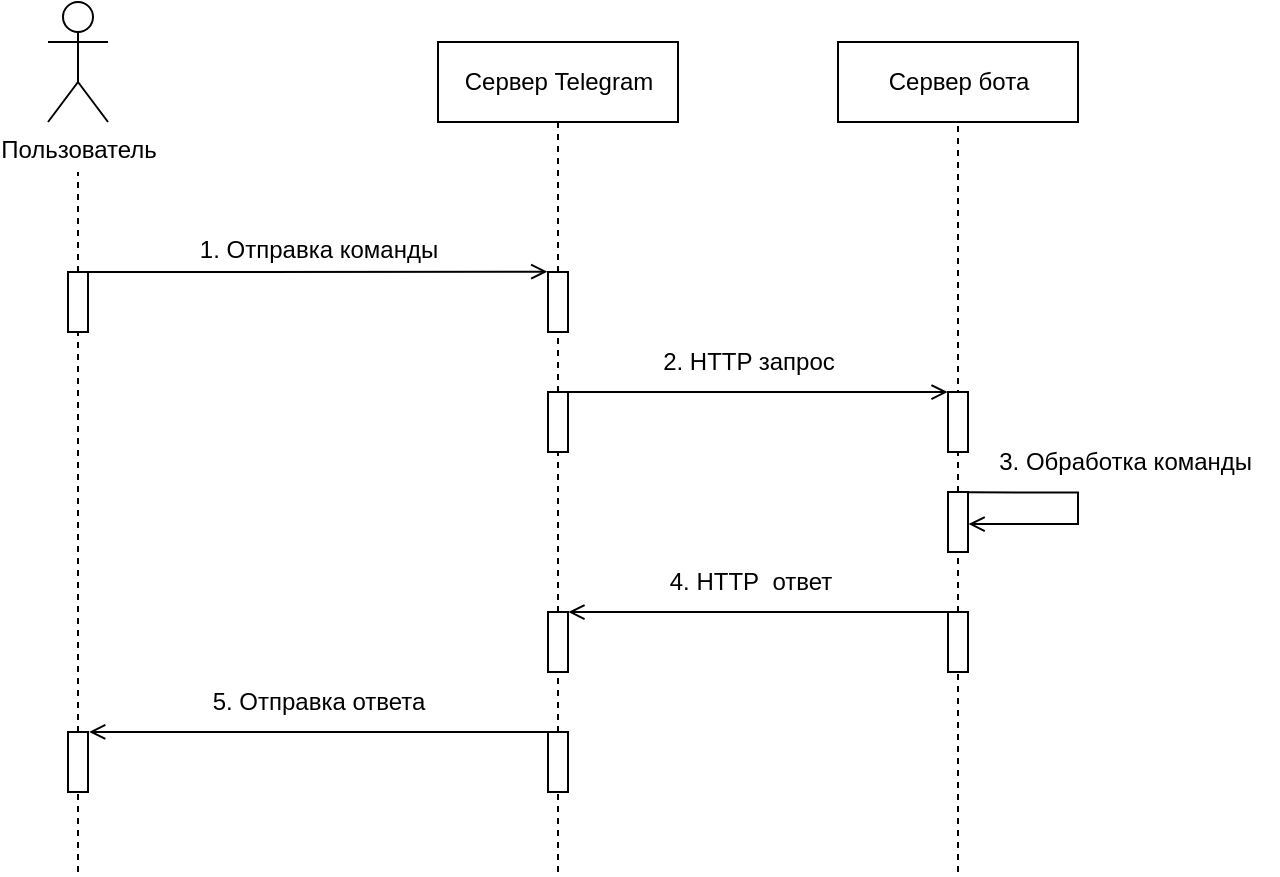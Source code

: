 <mxfile version="20.7.4" type="google" pages="4"><diagram id="fbTnw98pr3oddguCLYRg" name="Страница 2"><mxGraphModel grid="0" page="1" gridSize="10" guides="1" tooltips="1" connect="1" arrows="1" fold="1" pageScale="1" pageWidth="827" pageHeight="1169" math="0" shadow="0"><root><mxCell id="0"/><mxCell id="1" parent="0"/><mxCell id="q10ZPj6vbJEKrv7ggb6T-9" value="Пользователь" style="shape=umlActor;verticalLabelPosition=bottom;verticalAlign=top;html=1;outlineConnect=0;fontSize=12;" vertex="1" parent="1"><mxGeometry x="105" y="525" width="30" height="60" as="geometry"/></mxCell><mxCell id="q10ZPj6vbJEKrv7ggb6T-10" value="" style="endArrow=none;dashed=1;html=1;rounded=0;startArrow=none;" edge="1" parent="1" source="q10ZPj6vbJEKrv7ggb6T-16"><mxGeometry width="50" height="50" relative="1" as="geometry"><mxPoint x="120" y="840" as="sourcePoint"/><mxPoint x="120" y="610" as="targetPoint"/></mxGeometry></mxCell><mxCell id="q10ZPj6vbJEKrv7ggb6T-11" value="Сервер Telegram" style="html=1;fontSize=12;" vertex="1" parent="1"><mxGeometry x="300" y="545" width="120" height="40" as="geometry"/></mxCell><mxCell id="q10ZPj6vbJEKrv7ggb6T-12" value="" style="endArrow=none;dashed=1;html=1;rounded=0;entryX=0.5;entryY=1;entryDx=0;entryDy=0;startArrow=none;" edge="1" parent="1" source="q10ZPj6vbJEKrv7ggb6T-18" target="q10ZPj6vbJEKrv7ggb6T-11"><mxGeometry width="50" height="50" relative="1" as="geometry"><mxPoint x="360" y="840" as="sourcePoint"/><mxPoint x="375" y="600" as="targetPoint"/></mxGeometry></mxCell><mxCell id="q10ZPj6vbJEKrv7ggb6T-13" value="Сервер бота" style="html=1;fontSize=12;" vertex="1" parent="1"><mxGeometry x="500" y="545" width="120" height="40" as="geometry"/></mxCell><mxCell id="q10ZPj6vbJEKrv7ggb6T-14" value="" style="endArrow=none;dashed=1;html=1;rounded=0;entryX=0.5;entryY=1;entryDx=0;entryDy=0;startArrow=none;" edge="1" parent="1" source="q10ZPj6vbJEKrv7ggb6T-29" target="q10ZPj6vbJEKrv7ggb6T-13"><mxGeometry width="50" height="50" relative="1" as="geometry"><mxPoint x="560" y="840" as="sourcePoint"/><mxPoint x="574.58" y="600" as="targetPoint"/></mxGeometry></mxCell><mxCell id="q10ZPj6vbJEKrv7ggb6T-16" value="" style="html=1;points=[];perimeter=orthogonalPerimeter;fontSize=12;" vertex="1" parent="1"><mxGeometry x="115" y="660" width="10" height="30" as="geometry"/></mxCell><mxCell id="q10ZPj6vbJEKrv7ggb6T-17" value="" style="endArrow=none;dashed=1;html=1;rounded=0;startArrow=none;" edge="1" parent="1" source="q10ZPj6vbJEKrv7ggb6T-41" target="q10ZPj6vbJEKrv7ggb6T-16"><mxGeometry width="50" height="50" relative="1" as="geometry"><mxPoint x="120" y="960" as="sourcePoint"/><mxPoint x="120" y="610" as="targetPoint"/></mxGeometry></mxCell><mxCell id="q10ZPj6vbJEKrv7ggb6T-18" value="" style="html=1;points=[];perimeter=orthogonalPerimeter;fontSize=12;" vertex="1" parent="1"><mxGeometry x="355" y="660" width="10" height="30" as="geometry"/></mxCell><mxCell id="q10ZPj6vbJEKrv7ggb6T-19" value="" style="endArrow=none;dashed=1;html=1;rounded=0;entryX=0.5;entryY=1;entryDx=0;entryDy=0;startArrow=none;" edge="1" parent="1" source="q10ZPj6vbJEKrv7ggb6T-23" target="q10ZPj6vbJEKrv7ggb6T-18"><mxGeometry width="50" height="50" relative="1" as="geometry"><mxPoint x="360" y="840" as="sourcePoint"/><mxPoint x="360" y="585" as="targetPoint"/></mxGeometry></mxCell><mxCell id="q10ZPj6vbJEKrv7ggb6T-20" value="" style="endArrow=open;html=1;rounded=0;fontSize=12;entryX=-0.034;entryY=-0.005;entryDx=0;entryDy=0;entryPerimeter=0;exitX=0.988;exitY=0;exitDx=0;exitDy=0;exitPerimeter=0;endFill=0;" edge="1" parent="1" source="q10ZPj6vbJEKrv7ggb6T-16" target="q10ZPj6vbJEKrv7ggb6T-18"><mxGeometry width="50" height="50" relative="1" as="geometry"><mxPoint x="130" y="664" as="sourcePoint"/><mxPoint x="300" y="704" as="targetPoint"/></mxGeometry></mxCell><mxCell id="q10ZPj6vbJEKrv7ggb6T-21" value="1. Отправка команды" style="text;html=1;align=center;verticalAlign=middle;resizable=0;points=[];autosize=1;strokeColor=none;fillColor=none;fontSize=12;" vertex="1" parent="1"><mxGeometry x="170" y="634" width="140" height="30" as="geometry"/></mxCell><mxCell id="q10ZPj6vbJEKrv7ggb6T-22" value="" style="endArrow=open;html=1;rounded=0;fontSize=12;entryX=-0.018;entryY=0.001;entryDx=0;entryDy=0;entryPerimeter=0;endFill=0;" edge="1" parent="1" source="q10ZPj6vbJEKrv7ggb6T-23" target="q10ZPj6vbJEKrv7ggb6T-27"><mxGeometry width="50" height="50" relative="1" as="geometry"><mxPoint x="440" y="720" as="sourcePoint"/><mxPoint x="540" y="720" as="targetPoint"/></mxGeometry></mxCell><mxCell id="q10ZPj6vbJEKrv7ggb6T-23" value="" style="html=1;points=[];perimeter=orthogonalPerimeter;fontSize=12;" vertex="1" parent="1"><mxGeometry x="355" y="720" width="10" height="30" as="geometry"/></mxCell><mxCell id="q10ZPj6vbJEKrv7ggb6T-24" value="" style="endArrow=none;dashed=1;html=1;rounded=0;entryX=0.5;entryY=1;entryDx=0;entryDy=0;startArrow=none;" edge="1" parent="1" source="q10ZPj6vbJEKrv7ggb6T-35" target="q10ZPj6vbJEKrv7ggb6T-23"><mxGeometry width="50" height="50" relative="1" as="geometry"><mxPoint x="360" y="880" as="sourcePoint"/><mxPoint x="360" y="690" as="targetPoint"/></mxGeometry></mxCell><mxCell id="q10ZPj6vbJEKrv7ggb6T-27" value="" style="html=1;points=[];perimeter=orthogonalPerimeter;fontSize=12;" vertex="1" parent="1"><mxGeometry x="555" y="720" width="10" height="30" as="geometry"/></mxCell><mxCell id="q10ZPj6vbJEKrv7ggb6T-28" value="2. HTTP запрос" style="text;html=1;align=center;verticalAlign=middle;resizable=0;points=[];autosize=1;strokeColor=none;fillColor=none;fontSize=12;" vertex="1" parent="1"><mxGeometry x="400" y="690" width="110" height="30" as="geometry"/></mxCell><mxCell id="q10ZPj6vbJEKrv7ggb6T-29" value="" style="html=1;points=[];perimeter=orthogonalPerimeter;fontSize=12;" vertex="1" parent="1"><mxGeometry x="555" y="770" width="10" height="30" as="geometry"/></mxCell><mxCell id="q10ZPj6vbJEKrv7ggb6T-30" value="" style="endArrow=none;dashed=1;html=1;rounded=0;entryX=0.5;entryY=1;entryDx=0;entryDy=0;startArrow=none;" edge="1" parent="1" source="q10ZPj6vbJEKrv7ggb6T-33" target="q10ZPj6vbJEKrv7ggb6T-29"><mxGeometry width="50" height="50" relative="1" as="geometry"><mxPoint x="560" y="880" as="sourcePoint"/><mxPoint x="560" y="585" as="targetPoint"/></mxGeometry></mxCell><mxCell id="q10ZPj6vbJEKrv7ggb6T-31" value="" style="endArrow=open;html=1;rounded=0;fontSize=12;edgeStyle=orthogonalEdgeStyle;entryX=1.029;entryY=0.534;entryDx=0;entryDy=0;entryPerimeter=0;exitX=1.004;exitY=0.006;exitDx=0;exitDy=0;exitPerimeter=0;endFill=0;" edge="1" parent="1" source="q10ZPj6vbJEKrv7ggb6T-29" target="q10ZPj6vbJEKrv7ggb6T-29"><mxGeometry width="50" height="50" relative="1" as="geometry"><mxPoint x="570" y="770" as="sourcePoint"/><mxPoint x="567" y="786" as="targetPoint"/><Array as="points"><mxPoint x="620" y="770"/><mxPoint x="620" y="786"/></Array></mxGeometry></mxCell><mxCell id="q10ZPj6vbJEKrv7ggb6T-32" value="3. Обработка команды&amp;nbsp;" style="text;html=1;align=center;verticalAlign=middle;resizable=0;points=[];autosize=1;strokeColor=none;fillColor=none;fontSize=12;" vertex="1" parent="1"><mxGeometry x="570" y="740" width="150" height="30" as="geometry"/></mxCell><mxCell id="q10ZPj6vbJEKrv7ggb6T-33" value="" style="html=1;points=[];perimeter=orthogonalPerimeter;fontSize=12;" vertex="1" parent="1"><mxGeometry x="555" y="830" width="10" height="30" as="geometry"/></mxCell><mxCell id="q10ZPj6vbJEKrv7ggb6T-34" value="" style="endArrow=none;dashed=1;html=1;rounded=0;entryX=0.5;entryY=1;entryDx=0;entryDy=0;" edge="1" parent="1" target="q10ZPj6vbJEKrv7ggb6T-33"><mxGeometry width="50" height="50" relative="1" as="geometry"><mxPoint x="560" y="960" as="sourcePoint"/><mxPoint x="560" y="800" as="targetPoint"/></mxGeometry></mxCell><mxCell id="q10ZPj6vbJEKrv7ggb6T-35" value="" style="html=1;points=[];perimeter=orthogonalPerimeter;fontSize=12;" vertex="1" parent="1"><mxGeometry x="355" y="830" width="10" height="30" as="geometry"/></mxCell><mxCell id="q10ZPj6vbJEKrv7ggb6T-36" value="" style="endArrow=none;dashed=1;html=1;rounded=0;entryX=0.5;entryY=1;entryDx=0;entryDy=0;startArrow=none;" edge="1" parent="1" source="q10ZPj6vbJEKrv7ggb6T-39" target="q10ZPj6vbJEKrv7ggb6T-35"><mxGeometry width="50" height="50" relative="1" as="geometry"><mxPoint x="360" y="960" as="sourcePoint"/><mxPoint x="360" y="746" as="targetPoint"/></mxGeometry></mxCell><mxCell id="q10ZPj6vbJEKrv7ggb6T-37" value="" style="endArrow=open;html=1;rounded=0;fontSize=12;entryX=1.017;entryY=0.002;entryDx=0;entryDy=0;entryPerimeter=0;exitX=-0.027;exitY=0;exitDx=0;exitDy=0;exitPerimeter=0;endFill=0;" edge="1" parent="1" source="q10ZPj6vbJEKrv7ggb6T-33" target="q10ZPj6vbJEKrv7ggb6T-35"><mxGeometry width="50" height="50" relative="1" as="geometry"><mxPoint x="550" y="830" as="sourcePoint"/><mxPoint x="510" y="820" as="targetPoint"/></mxGeometry></mxCell><mxCell id="q10ZPj6vbJEKrv7ggb6T-38" value="4. HTTP&amp;nbsp; ответ" style="text;html=1;align=center;verticalAlign=middle;resizable=0;points=[];autosize=1;strokeColor=none;fillColor=none;fontSize=12;" vertex="1" parent="1"><mxGeometry x="406" y="802" width="99" height="26" as="geometry"/></mxCell><mxCell id="q10ZPj6vbJEKrv7ggb6T-39" value="" style="html=1;points=[];perimeter=orthogonalPerimeter;fontSize=12;" vertex="1" parent="1"><mxGeometry x="355" y="890" width="10" height="30" as="geometry"/></mxCell><mxCell id="q10ZPj6vbJEKrv7ggb6T-40" value="" style="endArrow=none;dashed=1;html=1;rounded=0;entryX=0.5;entryY=1;entryDx=0;entryDy=0;" edge="1" parent="1" target="q10ZPj6vbJEKrv7ggb6T-39"><mxGeometry width="50" height="50" relative="1" as="geometry"><mxPoint x="360" y="960" as="sourcePoint"/><mxPoint x="360" y="860" as="targetPoint"/></mxGeometry></mxCell><mxCell id="q10ZPj6vbJEKrv7ggb6T-41" value="" style="html=1;points=[];perimeter=orthogonalPerimeter;fontSize=12;" vertex="1" parent="1"><mxGeometry x="115" y="890" width="10" height="30" as="geometry"/></mxCell><mxCell id="q10ZPj6vbJEKrv7ggb6T-42" value="" style="endArrow=none;dashed=1;html=1;rounded=0;" edge="1" parent="1" target="q10ZPj6vbJEKrv7ggb6T-41"><mxGeometry width="50" height="50" relative="1" as="geometry"><mxPoint x="120" y="960" as="sourcePoint"/><mxPoint x="120" y="690" as="targetPoint"/></mxGeometry></mxCell><mxCell id="q10ZPj6vbJEKrv7ggb6T-43" value="" style="endArrow=open;html=1;rounded=0;fontSize=12;entryX=1.057;entryY=-0.001;entryDx=0;entryDy=0;entryPerimeter=0;exitX=-0.012;exitY=0;exitDx=0;exitDy=0;exitPerimeter=0;endFill=0;" edge="1" parent="1" source="q10ZPj6vbJEKrv7ggb6T-39" target="q10ZPj6vbJEKrv7ggb6T-41"><mxGeometry width="50" height="50" relative="1" as="geometry"><mxPoint x="350" y="890" as="sourcePoint"/><mxPoint x="130" y="890" as="targetPoint"/></mxGeometry></mxCell><mxCell id="q10ZPj6vbJEKrv7ggb6T-44" value="5. Отправка ответа" style="text;html=1;align=center;verticalAlign=middle;resizable=0;points=[];autosize=1;strokeColor=none;fillColor=none;fontSize=12;" vertex="1" parent="1"><mxGeometry x="175" y="860" width="130" height="30" as="geometry"/></mxCell></root></mxGraphModel></diagram><diagram id="NcCDFo6_widYMC7_PJe7" name="Страница 3"><mxGraphModel grid="0" page="1" gridSize="10" guides="1" tooltips="1" connect="1" arrows="1" fold="1" pageScale="1" pageWidth="827" pageHeight="1169" math="0" shadow="0"><root><mxCell id="0"/><mxCell id="1" parent="0"/><mxCell id="pegktOUafjISHofPf3d7-1" style="edgeStyle=orthogonalEdgeStyle;rounded=0;orthogonalLoop=1;jettySize=auto;html=1;exitX=0.5;exitY=1;exitDx=0;exitDy=0;entryX=0.5;entryY=1;entryDx=0;entryDy=0;" edge="1" parent="1" source="pegktOUafjISHofPf3d7-7" target="pegktOUafjISHofPf3d7-13"><mxGeometry relative="1" as="geometry"><Array as="points"><mxPoint x="548" y="589"/><mxPoint x="298" y="589"/></Array></mxGeometry></mxCell><mxCell id="pegktOUafjISHofPf3d7-2" value="" style="rounded=0;whiteSpace=wrap;html=1;fillColor=none;" vertex="1" parent="1"><mxGeometry x="378" y="209" width="320" height="300" as="geometry"/></mxCell><mxCell id="pegktOUafjISHofPf3d7-3" style="edgeStyle=orthogonalEdgeStyle;rounded=0;orthogonalLoop=1;jettySize=auto;html=1;exitX=0.5;exitY=1;exitDx=0;exitDy=0;entryX=0.5;entryY=0;entryDx=0;entryDy=0;" edge="1" parent="1" source="pegktOUafjISHofPf3d7-5" target="pegktOUafjISHofPf3d7-7"><mxGeometry relative="1" as="geometry"/></mxCell><mxCell id="pegktOUafjISHofPf3d7-4" style="edgeStyle=orthogonalEdgeStyle;rounded=0;orthogonalLoop=1;jettySize=auto;html=1;exitX=1;exitY=0.75;exitDx=0;exitDy=0;entryX=0;entryY=0.75;entryDx=0;entryDy=0;endArrow=classic;endFill=1;" edge="1" parent="1" source="pegktOUafjISHofPf3d7-5" target="pegktOUafjISHofPf3d7-17"><mxGeometry relative="1" as="geometry"><Array as="points"><mxPoint x="678" y="371"/><mxPoint x="678" y="371"/></Array></mxGeometry></mxCell><mxCell id="pegktOUafjISHofPf3d7-5" value="Модуль обработки" style="rounded=0;whiteSpace=wrap;html=1;" vertex="1" parent="1"><mxGeometry x="468" y="334" width="160" height="50" as="geometry"/></mxCell><mxCell id="pegktOUafjISHofPf3d7-7" value="Модуль формирования ответа" style="rounded=0;whiteSpace=wrap;html=1;" vertex="1" parent="1"><mxGeometry x="468" y="409" width="160" height="50" as="geometry"/></mxCell><mxCell id="pegktOUafjISHofPf3d7-8" style="edgeStyle=orthogonalEdgeStyle;rounded=0;orthogonalLoop=1;jettySize=auto;html=1;exitX=0;exitY=0;exitDx=0;exitDy=52.5;exitPerimeter=0;entryX=1;entryY=0.75;entryDx=0;entryDy=0;endArrow=classic;endFill=1;" edge="1" parent="1" source="pegktOUafjISHofPf3d7-9" target="pegktOUafjISHofPf3d7-17"><mxGeometry relative="1" as="geometry"/></mxCell><mxCell id="pegktOUafjISHofPf3d7-9" value="БД" style="shape=cylinder3;whiteSpace=wrap;html=1;boundedLbl=1;backgroundOutline=1;size=15;" vertex="1" parent="1"><mxGeometry x="923" y="319" width="60" height="80" as="geometry"/></mxCell><mxCell id="pegktOUafjISHofPf3d7-10" value="Запрос пользователя" style="text;html=1;strokeColor=none;fillColor=none;align=center;verticalAlign=middle;whiteSpace=wrap;rounded=0;" vertex="1" parent="1"><mxGeometry x="458" y="119" width="60" height="30" as="geometry"/></mxCell><mxCell id="pegktOUafjISHofPf3d7-11" value="Бот" style="text;html=1;align=center;verticalAlign=middle;resizable=0;points=[];autosize=1;strokeColor=none;fillColor=none;" vertex="1" parent="1"><mxGeometry x="388" y="219" width="40" height="30" as="geometry"/></mxCell><mxCell id="pegktOUafjISHofPf3d7-12" style="edgeStyle=orthogonalEdgeStyle;rounded=0;orthogonalLoop=1;jettySize=auto;html=1;exitX=1;exitY=0.5;exitDx=0;exitDy=0;entryX=0.5;entryY=0;entryDx=0;entryDy=0;" edge="1" parent="1" source="pegktOUafjISHofPf3d7-13" target="pegktOUafjISHofPf3d7-22"><mxGeometry relative="1" as="geometry"><mxPoint x="548" y="269" as="targetPoint"/></mxGeometry></mxCell><mxCell id="pegktOUafjISHofPf3d7-13" value="Telegram" style="rounded=0;whiteSpace=wrap;html=1;fillColor=none;" vertex="1" parent="1"><mxGeometry x="238" y="129" width="120" height="60" as="geometry"/></mxCell><mxCell id="pegktOUafjISHofPf3d7-14" value="Ответ" style="text;html=1;strokeColor=none;fillColor=none;align=center;verticalAlign=middle;whiteSpace=wrap;rounded=0;" vertex="1" parent="1"><mxGeometry x="438" y="559" width="60" height="30" as="geometry"/></mxCell><mxCell id="pegktOUafjISHofPf3d7-15" style="edgeStyle=orthogonalEdgeStyle;rounded=0;orthogonalLoop=1;jettySize=auto;html=1;exitX=1;exitY=0.25;exitDx=0;exitDy=0;entryX=0;entryY=0;entryDx=0;entryDy=27.5;entryPerimeter=0;endArrow=classic;endFill=1;" edge="1" parent="1" source="pegktOUafjISHofPf3d7-17" target="pegktOUafjISHofPf3d7-9"><mxGeometry relative="1" as="geometry"/></mxCell><mxCell id="pegktOUafjISHofPf3d7-16" style="edgeStyle=orthogonalEdgeStyle;rounded=0;orthogonalLoop=1;jettySize=auto;html=1;exitX=0;exitY=0.25;exitDx=0;exitDy=0;entryX=1;entryY=0.25;entryDx=0;entryDy=0;endArrow=classic;endFill=1;" edge="1" parent="1" source="pegktOUafjISHofPf3d7-17" target="pegktOUafjISHofPf3d7-5"><mxGeometry relative="1" as="geometry"/></mxCell><mxCell id="pegktOUafjISHofPf3d7-17" value="СУБД" style="rounded=0;whiteSpace=wrap;html=1;" vertex="1" parent="1"><mxGeometry x="758" y="334" width="110" height="50" as="geometry"/></mxCell><mxCell id="pegktOUafjISHofPf3d7-23" value="" style="edgeStyle=orthogonalEdgeStyle;rounded=0;orthogonalLoop=1;jettySize=auto;html=1;entryX=0.5;entryY=0;entryDx=0;entryDy=0;" edge="1" parent="1" source="pegktOUafjISHofPf3d7-22" target="pegktOUafjISHofPf3d7-5"><mxGeometry relative="1" as="geometry"><mxPoint x="548" y="339" as="targetPoint"/></mxGeometry></mxCell><mxCell id="pegktOUafjISHofPf3d7-22" value="Модуль подготовки данных" style="rounded=0;whiteSpace=wrap;html=1;" vertex="1" parent="1"><mxGeometry x="468" y="249" width="160" height="50" as="geometry"/></mxCell><mxCell id="wfnoqsF-XIvcUQ0wnHHy-1" value="Пользователь" style="shape=umlActor;verticalLabelPosition=bottom;verticalAlign=top;html=1;outlineConnect=0;fontSize=12;" vertex="1" parent="1"><mxGeometry x="85" y="125" width="30" height="60" as="geometry"/></mxCell><mxCell id="wfnoqsF-XIvcUQ0wnHHy-2" value="" style="endArrow=classic;html=1;rounded=0;entryX=0;entryY=0.25;entryDx=0;entryDy=0;" edge="1" parent="1" target="pegktOUafjISHofPf3d7-13"><mxGeometry width="50" height="50" relative="1" as="geometry"><mxPoint x="140" y="144" as="sourcePoint"/><mxPoint x="191" y="113" as="targetPoint"/></mxGeometry></mxCell><mxCell id="wfnoqsF-XIvcUQ0wnHHy-3" value="" style="endArrow=classic;html=1;rounded=0;exitX=0;exitY=0.75;exitDx=0;exitDy=0;" edge="1" parent="1" source="pegktOUafjISHofPf3d7-13"><mxGeometry width="50" height="50" relative="1" as="geometry"><mxPoint x="138" y="159.5" as="sourcePoint"/><mxPoint x="140" y="174" as="targetPoint"/></mxGeometry></mxCell><mxCell id="wfnoqsF-XIvcUQ0wnHHy-4" value="Запрос" style="text;html=1;align=center;verticalAlign=middle;resizable=0;points=[];autosize=1;strokeColor=none;fillColor=none;" vertex="1" parent="1"><mxGeometry x="156" y="115" width="58" height="26" as="geometry"/></mxCell><mxCell id="wfnoqsF-XIvcUQ0wnHHy-5" value="Ответ" style="text;html=1;align=center;verticalAlign=middle;resizable=0;points=[];autosize=1;strokeColor=none;fillColor=none;" vertex="1" parent="1"><mxGeometry x="159.5" y="149" width="51" height="26" as="geometry"/></mxCell></root></mxGraphModel></diagram><diagram id="3IsNhMerYj250dY6Q7aM" name="Страница 4"><mxGraphModel grid="0" page="1" gridSize="10" guides="1" tooltips="1" connect="1" arrows="1" fold="1" pageScale="1" pageWidth="827" pageHeight="1169" math="0" shadow="0"><root><mxCell id="0"/><mxCell id="1" parent="0"/><mxCell id="3fVnDyML3SEHnWyW4mNl-48" value="" style="rounded=0;whiteSpace=wrap;html=1;fillColor=none;" vertex="1" parent="1"><mxGeometry x="130" y="93" width="647" height="460" as="geometry"/></mxCell><mxCell id="3fVnDyML3SEHnWyW4mNl-2" value="" style="rounded=0;whiteSpace=wrap;html=1;" vertex="1" parent="1"><mxGeometry x="212" y="216.5" width="140" height="230" as="geometry"/></mxCell><mxCell id="3fVnDyML3SEHnWyW4mNl-43" style="edgeStyle=orthogonalEdgeStyle;rounded=0;orthogonalLoop=1;jettySize=auto;html=1;exitX=1;exitY=0.5;exitDx=0;exitDy=0;entryX=0.001;entryY=0.319;entryDx=0;entryDy=0;entryPerimeter=0;" edge="1" parent="1" source="3fVnDyML3SEHnWyW4mNl-3" target="3fVnDyML3SEHnWyW4mNl-25"><mxGeometry relative="1" as="geometry"/></mxCell><mxCell id="3fVnDyML3SEHnWyW4mNl-3" value="Настройки языка" style="rounded=0;whiteSpace=wrap;html=1;fontStyle=0" vertex="1" parent="1"><mxGeometry x="227" y="371.5" width="110" height="25" as="geometry"/></mxCell><mxCell id="3fVnDyML3SEHnWyW4mNl-4" value="Отправка изображения" style="text;html=1;align=center;verticalAlign=middle;resizable=0;points=[];autosize=1;strokeColor=none;fillColor=none;" vertex="1" parent="1"><mxGeometry x="207" y="216.5" width="150" height="30" as="geometry"/></mxCell><mxCell id="3fVnDyML3SEHnWyW4mNl-5" value="" style="endArrow=none;html=1;rounded=0;" edge="1" parent="1"><mxGeometry width="50" height="50" relative="1" as="geometry"><mxPoint x="212" y="246.5" as="sourcePoint"/><mxPoint x="352" y="246.5" as="targetPoint"/></mxGeometry></mxCell><mxCell id="3fVnDyML3SEHnWyW4mNl-7" value="" style="endArrow=none;html=1;rounded=0;" edge="1" parent="1"><mxGeometry width="50" height="50" relative="1" as="geometry"><mxPoint x="212" y="341.5" as="sourcePoint"/><mxPoint x="352" y="341.5" as="targetPoint"/></mxGeometry></mxCell><mxCell id="3fVnDyML3SEHnWyW4mNl-10" value="Главное меню" style="rounded=1;whiteSpace=wrap;html=1;arcSize=50;" vertex="1" parent="1"><mxGeometry x="222" y="311.5" width="120" height="20" as="geometry"/></mxCell><mxCell id="3fVnDyML3SEHnWyW4mNl-11" value="Клавиатура" style="text;html=1;align=center;verticalAlign=middle;resizable=0;points=[];autosize=1;strokeColor=none;fillColor=none;" vertex="1" parent="1"><mxGeometry x="237" y="341.5" width="90" height="30" as="geometry"/></mxCell><mxCell id="3fVnDyML3SEHnWyW4mNl-23" value="" style="edgeStyle=orthogonalEdgeStyle;rounded=0;orthogonalLoop=1;jettySize=auto;html=1;entryX=-0.001;entryY=0.466;entryDx=0;entryDy=0;entryPerimeter=0;" edge="1" parent="1" source="3fVnDyML3SEHnWyW4mNl-13" target="3fVnDyML3SEHnWyW4mNl-14"><mxGeometry relative="1" as="geometry"/></mxCell><mxCell id="3fVnDyML3SEHnWyW4mNl-13" value="Правила клуба" style="rounded=0;whiteSpace=wrap;html=1;fontStyle=0" vertex="1" parent="1"><mxGeometry x="227" y="406.5" width="110" height="25" as="geometry"/></mxCell><mxCell id="3fVnDyML3SEHnWyW4mNl-14" value="" style="rounded=0;whiteSpace=wrap;html=1;" vertex="1" parent="1"><mxGeometry x="442" y="371.5" width="140" height="140" as="geometry"/></mxCell><mxCell id="3fVnDyML3SEHnWyW4mNl-24" style="edgeStyle=orthogonalEdgeStyle;rounded=0;orthogonalLoop=1;jettySize=auto;html=1;exitX=0;exitY=0.5;exitDx=0;exitDy=0;entryX=0;entryY=0.389;entryDx=0;entryDy=0;entryPerimeter=0;" edge="1" parent="1" source="3fVnDyML3SEHnWyW4mNl-15" target="3fVnDyML3SEHnWyW4mNl-2"><mxGeometry relative="1" as="geometry"><Array as="points"><mxPoint x="392" y="490.5"/><mxPoint x="192" y="490.5"/><mxPoint x="192" y="306.5"/></Array></mxGeometry></mxCell><mxCell id="3fVnDyML3SEHnWyW4mNl-15" value="Назад" style="rounded=0;whiteSpace=wrap;html=1;fontStyle=0" vertex="1" parent="1"><mxGeometry x="457" y="478.5" width="110" height="25" as="geometry"/></mxCell><mxCell id="3fVnDyML3SEHnWyW4mNl-16" value="Отправка сообщения" style="text;html=1;align=center;verticalAlign=middle;resizable=0;points=[];autosize=1;strokeColor=none;fillColor=none;" vertex="1" parent="1"><mxGeometry x="442" y="371.5" width="140" height="30" as="geometry"/></mxCell><mxCell id="3fVnDyML3SEHnWyW4mNl-17" value="" style="endArrow=none;html=1;rounded=0;" edge="1" parent="1"><mxGeometry width="50" height="50" relative="1" as="geometry"><mxPoint x="442" y="401.5" as="sourcePoint"/><mxPoint x="582" y="401.5" as="targetPoint"/></mxGeometry></mxCell><mxCell id="3fVnDyML3SEHnWyW4mNl-18" value="" style="endArrow=none;html=1;rounded=0;" edge="1" parent="1"><mxGeometry width="50" height="50" relative="1" as="geometry"><mxPoint x="442" y="452.5" as="sourcePoint"/><mxPoint x="582" y="452.5" as="targetPoint"/></mxGeometry></mxCell><mxCell id="3fVnDyML3SEHnWyW4mNl-19" value="Правила клуба...." style="rounded=1;whiteSpace=wrap;html=1;arcSize=50;" vertex="1" parent="1"><mxGeometry x="452" y="411.5" width="120" height="20" as="geometry"/></mxCell><mxCell id="3fVnDyML3SEHnWyW4mNl-20" value="Клавиатура" style="text;html=1;align=center;verticalAlign=middle;resizable=0;points=[];autosize=1;strokeColor=none;fillColor=none;" vertex="1" parent="1"><mxGeometry x="467" y="446.5" width="90" height="30" as="geometry"/></mxCell><mxCell id="3fVnDyML3SEHnWyW4mNl-25" value="" style="rounded=0;whiteSpace=wrap;html=1;" vertex="1" parent="1"><mxGeometry x="442" y="129" width="140" height="205" as="geometry"/></mxCell><mxCell id="3fVnDyML3SEHnWyW4mNl-40" style="edgeStyle=orthogonalEdgeStyle;rounded=0;orthogonalLoop=1;jettySize=auto;html=1;entryX=1.006;entryY=0.312;entryDx=0;entryDy=0;entryPerimeter=0;" edge="1" parent="1" source="3fVnDyML3SEHnWyW4mNl-26" target="3fVnDyML3SEHnWyW4mNl-2"><mxGeometry relative="1" as="geometry"><Array as="points"><mxPoint x="404" y="314.5"/><mxPoint x="404" y="288.5"/></Array></mxGeometry></mxCell><mxCell id="3fVnDyML3SEHnWyW4mNl-26" value="Назад" style="rounded=0;whiteSpace=wrap;html=1;fontStyle=0" vertex="1" parent="1"><mxGeometry x="457" y="301.5" width="110" height="25" as="geometry"/></mxCell><mxCell id="3fVnDyML3SEHnWyW4mNl-27" value="Настройка языка" style="text;html=1;align=center;verticalAlign=middle;resizable=0;points=[];autosize=1;strokeColor=none;fillColor=none;" vertex="1" parent="1"><mxGeometry x="456" y="131" width="113" height="26" as="geometry"/></mxCell><mxCell id="3fVnDyML3SEHnWyW4mNl-28" value="" style="endArrow=none;html=1;rounded=0;" edge="1" parent="1"><mxGeometry width="50" height="50" relative="1" as="geometry"><mxPoint x="442" y="159.0" as="sourcePoint"/><mxPoint x="582" y="159.0" as="targetPoint"/></mxGeometry></mxCell><mxCell id="3fVnDyML3SEHnWyW4mNl-29" value="" style="endArrow=none;html=1;rounded=0;" edge="1" parent="1"><mxGeometry width="50" height="50" relative="1" as="geometry"><mxPoint x="442" y="210" as="sourcePoint"/><mxPoint x="582" y="210" as="targetPoint"/></mxGeometry></mxCell><mxCell id="3fVnDyML3SEHnWyW4mNl-30" value="Выберите язык интерфейса" style="rounded=1;whiteSpace=wrap;html=1;arcSize=50;" vertex="1" parent="1"><mxGeometry x="452" y="169" width="120" height="30" as="geometry"/></mxCell><mxCell id="3fVnDyML3SEHnWyW4mNl-31" value="Клавиатура" style="text;html=1;align=center;verticalAlign=middle;resizable=0;points=[];autosize=1;strokeColor=none;fillColor=none;" vertex="1" parent="1"><mxGeometry x="467" y="204" width="90" height="30" as="geometry"/></mxCell><mxCell id="3fVnDyML3SEHnWyW4mNl-45" value="" style="edgeStyle=orthogonalEdgeStyle;rounded=0;orthogonalLoop=1;jettySize=auto;html=1;entryX=1.001;entryY=0.319;entryDx=0;entryDy=0;entryPerimeter=0;exitX=1;exitY=0.5;exitDx=0;exitDy=0;" edge="1" parent="1" source="3fVnDyML3SEHnWyW4mNl-33" target="3fVnDyML3SEHnWyW4mNl-25"><mxGeometry relative="1" as="geometry"><mxPoint x="642" y="279" as="targetPoint"/><Array as="points"><mxPoint x="632" y="278.5"/><mxPoint x="632" y="194.5"/></Array></mxGeometry></mxCell><mxCell id="3fVnDyML3SEHnWyW4mNl-33" value="EN" style="rounded=0;whiteSpace=wrap;html=1;fontStyle=0;" vertex="1" parent="1"><mxGeometry x="457" y="266.5" width="110" height="25" as="geometry"/></mxCell><mxCell id="3fVnDyML3SEHnWyW4mNl-35" value="&lt;i&gt;Ссылка на изображение&lt;/i&gt;" style="rounded=0;whiteSpace=wrap;html=1;fontStyle=0" vertex="1" parent="1"><mxGeometry x="222" y="256.5" width="120" height="30" as="geometry"/></mxCell><mxCell id="3fVnDyML3SEHnWyW4mNl-36" value="Подпись" style="text;html=1;align=center;verticalAlign=middle;resizable=0;points=[];autosize=1;strokeColor=none;fillColor=none;" vertex="1" parent="1"><mxGeometry x="247" y="286.5" width="70" height="30" as="geometry"/></mxCell><mxCell id="3fVnDyML3SEHnWyW4mNl-46" style="edgeStyle=orthogonalEdgeStyle;rounded=0;orthogonalLoop=1;jettySize=auto;html=1;exitX=1;exitY=0.5;exitDx=0;exitDy=0;entryX=1.01;entryY=0.439;entryDx=0;entryDy=0;entryPerimeter=0;" edge="1" parent="1" source="3fVnDyML3SEHnWyW4mNl-37" target="3fVnDyML3SEHnWyW4mNl-25"><mxGeometry relative="1" as="geometry"><Array as="points"><mxPoint x="602" y="246.5"/><mxPoint x="602" y="218.5"/></Array></mxGeometry></mxCell><mxCell id="3fVnDyML3SEHnWyW4mNl-37" value="RU" style="rounded=0;whiteSpace=wrap;html=1;fontStyle=0;" vertex="1" parent="1"><mxGeometry x="457" y="234" width="110" height="25" as="geometry"/></mxCell></root></mxGraphModel></diagram><diagram id="3cE4ru67tn3-iiKMvB2x" name="Страница 5"><mxGraphModel grid="0" page="1" gridSize="10" guides="1" tooltips="1" connect="1" arrows="1" fold="1" pageScale="1" pageWidth="827" pageHeight="1169" math="0" shadow="0"><root><mxCell id="0"/><mxCell id="1" parent="0"/><mxCell id="ejPslX9wGGxXaZoQn1Zm-1" value="" style="edgeStyle=orthogonalEdgeStyle;rounded=0;orthogonalLoop=1;jettySize=auto;html=1;entryX=0.5;entryY=0;entryDx=0;entryDy=0;" edge="1" parent="1" source="ejPslX9wGGxXaZoQn1Zm-2" target="ejPslX9wGGxXaZoQn1Zm-3"><mxGeometry relative="1" as="geometry"><mxPoint x="-1240" y="120" as="targetPoint"/></mxGeometry></mxCell><mxCell id="ejPslX9wGGxXaZoQn1Zm-2" value="Начало" style="rounded=1;whiteSpace=wrap;html=1;arcSize=50;" vertex="1" parent="1"><mxGeometry x="-1320" y="40" width="160" height="40" as="geometry"/></mxCell><mxCell id="-ghOpXUnhvF2EfcsG41y-2" value="" style="edgeStyle=orthogonalEdgeStyle;rounded=0;orthogonalLoop=1;jettySize=auto;html=1;entryX=0.5;entryY=0;entryDx=0;entryDy=0;" edge="1" parent="1" source="ejPslX9wGGxXaZoQn1Zm-3" target="jpXROFliBsy37M3i_Ef1-2"><mxGeometry relative="1" as="geometry"><mxPoint x="-1240" y="180" as="targetPoint"/></mxGeometry></mxCell><mxCell id="ejPslX9wGGxXaZoQn1Zm-3" value="Запрос" style="shape=parallelogram;perimeter=parallelogramPerimeter;whiteSpace=wrap;html=1;fixedSize=1;" vertex="1" parent="1"><mxGeometry x="-1320" y="110" width="160" height="40" as="geometry"/></mxCell><mxCell id="jpXROFliBsy37M3i_Ef1-6" value="Да" style="edgeStyle=orthogonalEdgeStyle;rounded=0;orthogonalLoop=1;jettySize=auto;html=1;entryX=0.5;entryY=0;entryDx=0;entryDy=0;" edge="1" parent="1" source="jpXROFliBsy37M3i_Ef1-1" target="3PIPon3pw_nODLg6B8Yx-1"><mxGeometry x="-0.667" y="10" relative="1" as="geometry"><mxPoint x="-1240" y="390.0" as="targetPoint"/><mxPoint as="offset"/></mxGeometry></mxCell><mxCell id="NbVDNp_B3ZK5lM_9QKMn-15" value="Нет" style="edgeStyle=orthogonalEdgeStyle;rounded=0;orthogonalLoop=1;jettySize=auto;html=1;entryX=0.5;entryY=0;entryDx=0;entryDy=0;" edge="1" parent="1" source="jpXROFliBsy37M3i_Ef1-1" target="NbVDNp_B3ZK5lM_9QKMn-13"><mxGeometry x="-0.75" y="-10" relative="1" as="geometry"><mxPoint x="-1400" y="320" as="targetPoint"/><mxPoint as="offset"/></mxGeometry></mxCell><mxCell id="jpXROFliBsy37M3i_Ef1-1" value="Состояние пользователя найдено?" style="rhombus;whiteSpace=wrap;html=1;fillColor=none;" vertex="1" parent="1"><mxGeometry x="-1320" y="280" width="160" height="80" as="geometry"/></mxCell><mxCell id="jpXROFliBsy37M3i_Ef1-4" value="" style="edgeStyle=orthogonalEdgeStyle;rounded=0;orthogonalLoop=1;jettySize=auto;html=1;" edge="1" parent="1" source="jpXROFliBsy37M3i_Ef1-2" target="jpXROFliBsy37M3i_Ef1-1"><mxGeometry relative="1" as="geometry"/></mxCell><mxCell id="jpXROFliBsy37M3i_Ef1-2" value="Получение состояния пользователя в боте" style="rounded=0;whiteSpace=wrap;html=1;fillColor=none;" vertex="1" parent="1"><mxGeometry x="-1320" y="190" width="160" height="60" as="geometry"/></mxCell><mxCell id="3PIPon3pw_nODLg6B8Yx-3" value="Да" style="edgeStyle=orthogonalEdgeStyle;rounded=0;orthogonalLoop=1;jettySize=auto;html=1;entryX=0.5;entryY=0;entryDx=0;entryDy=0;" edge="1" parent="1" source="3PIPon3pw_nODLg6B8Yx-1" target="3PIPon3pw_nODLg6B8Yx-4"><mxGeometry x="0.199" y="10" relative="1" as="geometry"><mxPoint x="-1239.966" y="540.019" as="targetPoint"/><mxPoint as="offset"/></mxGeometry></mxCell><mxCell id="NbVDNp_B3ZK5lM_9QKMn-19" value="Нет" style="edgeStyle=orthogonalEdgeStyle;rounded=0;orthogonalLoop=1;jettySize=auto;html=1;entryX=0.5;entryY=0;entryDx=0;entryDy=0;" edge="1" parent="1" source="3PIPon3pw_nODLg6B8Yx-1" target="NbVDNp_B3ZK5lM_9QKMn-20"><mxGeometry x="-0.904" y="15" relative="1" as="geometry"><mxPoint x="-1080" y="465" as="targetPoint"/><mxPoint as="offset"/></mxGeometry></mxCell><mxCell id="3PIPon3pw_nODLg6B8Yx-1" value="Данные из запроса соответствуют состоянию пользователя?" style="rhombus;whiteSpace=wrap;html=1;fillColor=none;" vertex="1" parent="1"><mxGeometry x="-1320" y="420" width="160" height="90" as="geometry"/></mxCell><mxCell id="NbVDNp_B3ZK5lM_9QKMn-2" value="" style="edgeStyle=orthogonalEdgeStyle;rounded=0;orthogonalLoop=1;jettySize=auto;html=1;entryX=0.5;entryY=0;entryDx=0;entryDy=0;" edge="1" parent="1" source="3PIPon3pw_nODLg6B8Yx-4" target="NbVDNp_B3ZK5lM_9QKMn-4"><mxGeometry relative="1" as="geometry"><mxPoint x="-1240" y="640" as="targetPoint"/></mxGeometry></mxCell><mxCell id="3PIPon3pw_nODLg6B8Yx-4" value="Обработка полученных данных в соответствии с текущим состоянием пользователя" style="rounded=0;whiteSpace=wrap;html=1;fillColor=none;" vertex="1" parent="1"><mxGeometry x="-1320" y="550" width="160" height="60" as="geometry"/></mxCell><mxCell id="NbVDNp_B3ZK5lM_9QKMn-7" value="" style="edgeStyle=orthogonalEdgeStyle;rounded=0;orthogonalLoop=1;jettySize=auto;html=1;" edge="1" parent="1" source="NbVDNp_B3ZK5lM_9QKMn-1" target="NbVDNp_B3ZK5lM_9QKMn-6"><mxGeometry relative="1" as="geometry"/></mxCell><mxCell id="NbVDNp_B3ZK5lM_9QKMn-1" value="Переход пользователя в следующее состояние" style="rounded=0;whiteSpace=wrap;html=1;fillColor=none;" vertex="1" parent="1"><mxGeometry x="-1320" y="700" width="160" height="40" as="geometry"/></mxCell><mxCell id="NbVDNp_B3ZK5lM_9QKMn-5" value="" style="edgeStyle=orthogonalEdgeStyle;rounded=0;orthogonalLoop=1;jettySize=auto;html=1;" edge="1" parent="1" source="NbVDNp_B3ZK5lM_9QKMn-4" target="NbVDNp_B3ZK5lM_9QKMn-1"><mxGeometry relative="1" as="geometry"/></mxCell><mxCell id="NbVDNp_B3ZK5lM_9QKMn-4" value="Получение следующего компонента в структуре бота" style="rounded=0;whiteSpace=wrap;html=1;fillColor=none;" vertex="1" parent="1"><mxGeometry x="-1320" y="640" width="160" height="40" as="geometry"/></mxCell><mxCell id="NbVDNp_B3ZK5lM_9QKMn-10" value="" style="edgeStyle=orthogonalEdgeStyle;rounded=0;orthogonalLoop=1;jettySize=auto;html=1;" edge="1" parent="1" source="NbVDNp_B3ZK5lM_9QKMn-6" target="NbVDNp_B3ZK5lM_9QKMn-9"><mxGeometry relative="1" as="geometry"/></mxCell><mxCell id="NbVDNp_B3ZK5lM_9QKMn-6" value="Формирование ответа пользователю в соответствии с новым состоянием" style="whiteSpace=wrap;html=1;fillColor=none;rounded=0;" vertex="1" parent="1"><mxGeometry x="-1320" y="760" width="160" height="60" as="geometry"/></mxCell><mxCell id="NbVDNp_B3ZK5lM_9QKMn-12" value="" style="edgeStyle=orthogonalEdgeStyle;rounded=0;orthogonalLoop=1;jettySize=auto;html=1;" edge="1" parent="1" source="NbVDNp_B3ZK5lM_9QKMn-9" target="NbVDNp_B3ZK5lM_9QKMn-11"><mxGeometry relative="1" as="geometry"/></mxCell><mxCell id="NbVDNp_B3ZK5lM_9QKMn-9" value="Ответ" style="shape=parallelogram;perimeter=parallelogramPerimeter;whiteSpace=wrap;html=1;fixedSize=1;" vertex="1" parent="1"><mxGeometry x="-1320" y="870" width="160" height="40" as="geometry"/></mxCell><mxCell id="NbVDNp_B3ZK5lM_9QKMn-11" value="Конец" style="rounded=1;whiteSpace=wrap;html=1;arcSize=50;" vertex="1" parent="1"><mxGeometry x="-1320" y="940" width="160" height="40" as="geometry"/></mxCell><mxCell id="NbVDNp_B3ZK5lM_9QKMn-17" value="" style="edgeStyle=orthogonalEdgeStyle;rounded=0;orthogonalLoop=1;jettySize=auto;html=1;" edge="1" parent="1" source="NbVDNp_B3ZK5lM_9QKMn-13"><mxGeometry relative="1" as="geometry"><mxPoint x="-1240" y="540" as="targetPoint"/><Array as="points"><mxPoint x="-1440" y="540"/></Array></mxGeometry></mxCell><mxCell id="NbVDNp_B3ZK5lM_9QKMn-13" value="Сохранить состояние пользователя как начальное" style="rounded=0;whiteSpace=wrap;html=1;fillColor=none;" vertex="1" parent="1"><mxGeometry x="-1520" y="360" width="160" height="60" as="geometry"/></mxCell><mxCell id="NbVDNp_B3ZK5lM_9QKMn-22" value="" style="edgeStyle=orthogonalEdgeStyle;rounded=0;orthogonalLoop=1;jettySize=auto;html=1;exitX=0.5;exitY=1;exitDx=0;exitDy=0;" edge="1" parent="1" source="NbVDNp_B3ZK5lM_9QKMn-20"><mxGeometry relative="1" as="geometry"><mxPoint x="-1240" y="840" as="targetPoint"/><Array as="points"><mxPoint x="-1000" y="840"/></Array></mxGeometry></mxCell><mxCell id="NbVDNp_B3ZK5lM_9QKMn-20" value="Формирование ответа с информацией об ошибке" style="whiteSpace=wrap;html=1;fillColor=none;rounded=0;" vertex="1" parent="1"><mxGeometry x="-1080" y="720" width="160" height="60" as="geometry"/></mxCell></root></mxGraphModel></diagram></mxfile>